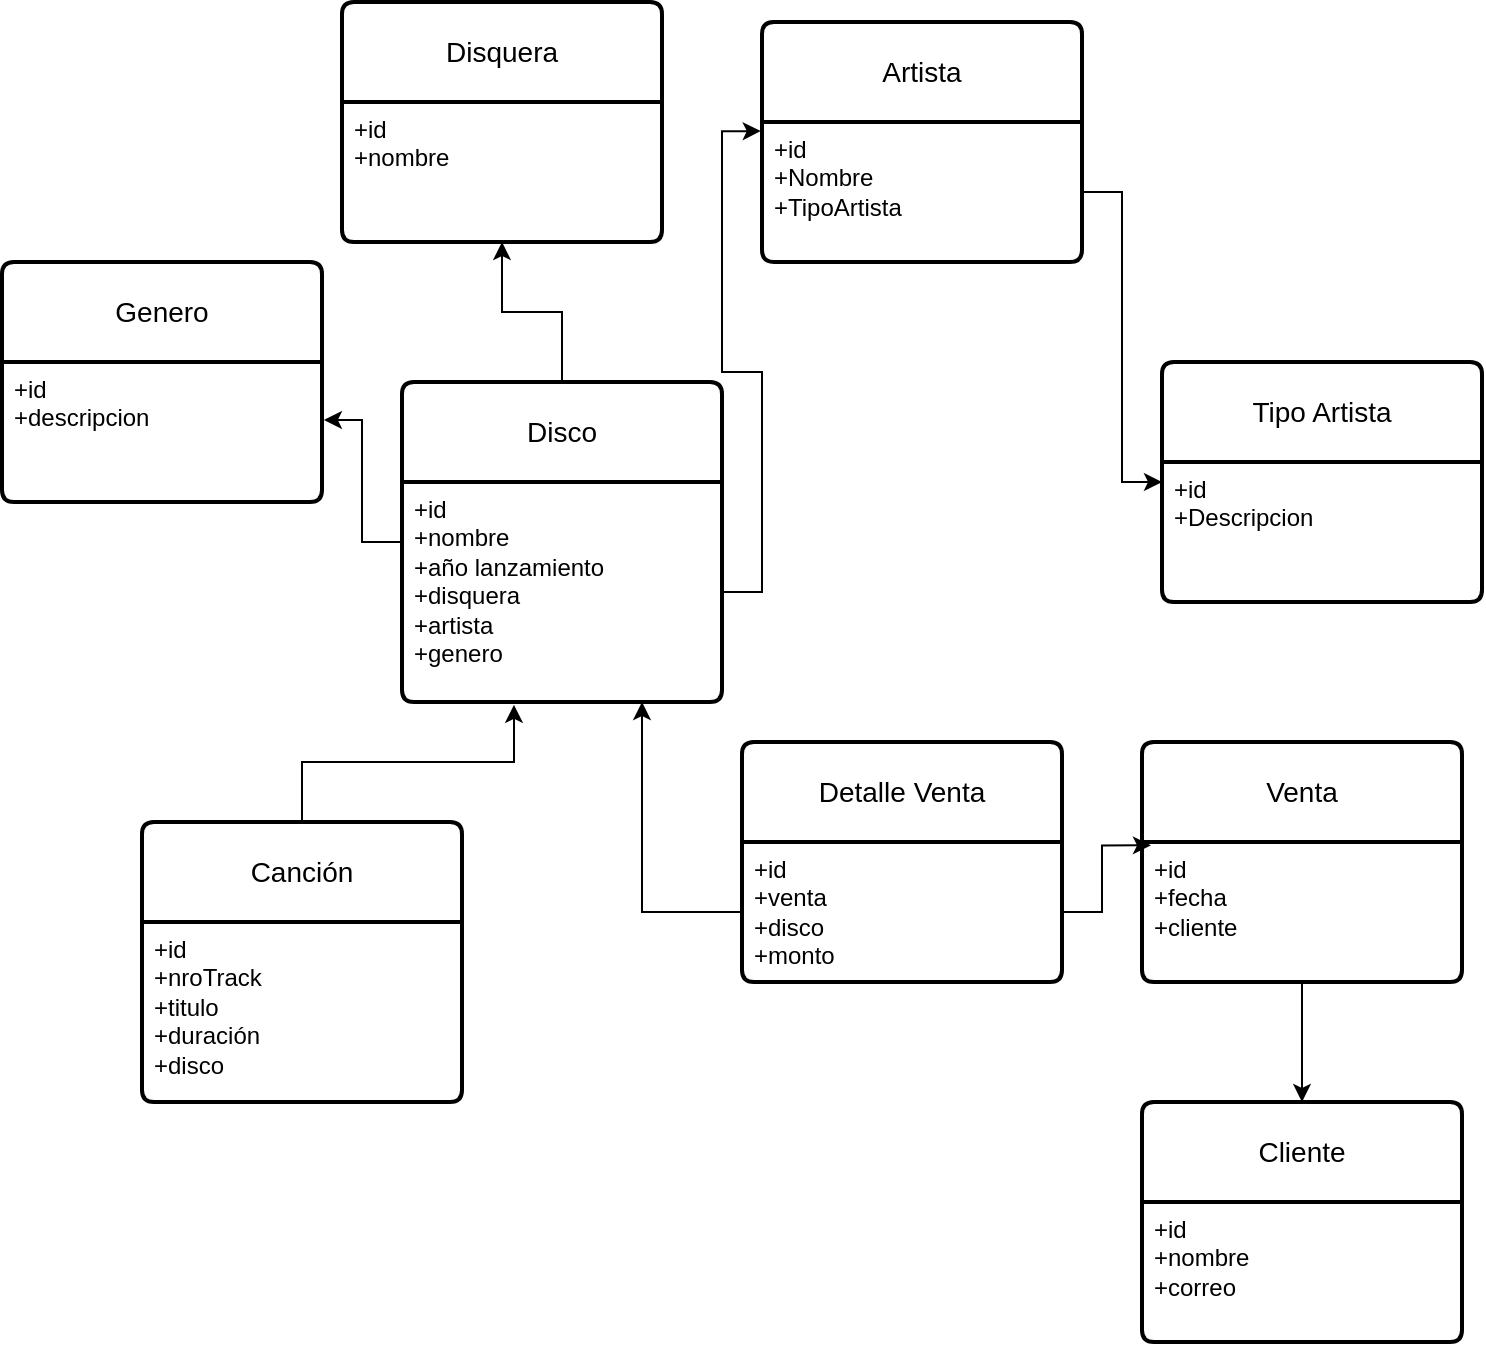 <mxfile version="24.0.4" type="device" pages="2">
  <diagram name="Modelo Entidad Relacion (Conceptual)" id="Qww_AzTfnoKiPnmBDjL7">
    <mxGraphModel dx="896" dy="567" grid="1" gridSize="10" guides="1" tooltips="1" connect="1" arrows="1" fold="1" page="1" pageScale="1" pageWidth="827" pageHeight="1169" math="0" shadow="0">
      <root>
        <mxCell id="0" />
        <mxCell id="1" parent="0" />
        <mxCell id="SkzXoo52vpEd0KotEvsD-2" value="Disquera" style="swimlane;childLayout=stackLayout;horizontal=1;startSize=50;horizontalStack=0;rounded=1;fontSize=14;fontStyle=0;strokeWidth=2;resizeParent=0;resizeLast=1;shadow=0;dashed=0;align=center;arcSize=4;whiteSpace=wrap;html=1;" parent="1" vertex="1">
          <mxGeometry x="180" y="70" width="160" height="120" as="geometry">
            <mxRectangle x="180" y="70" width="100" height="50" as="alternateBounds" />
          </mxGeometry>
        </mxCell>
        <mxCell id="SkzXoo52vpEd0KotEvsD-3" value="+id&lt;br&gt;+nombre&lt;div&gt;&lt;br/&gt;&lt;/div&gt;" style="align=left;strokeColor=none;fillColor=none;spacingLeft=4;fontSize=12;verticalAlign=top;resizable=0;rotatable=0;part=1;html=1;" parent="SkzXoo52vpEd0KotEvsD-2" vertex="1">
          <mxGeometry y="50" width="160" height="70" as="geometry" />
        </mxCell>
        <mxCell id="SkzXoo52vpEd0KotEvsD-4" value="Artista" style="swimlane;childLayout=stackLayout;horizontal=1;startSize=50;horizontalStack=0;rounded=1;fontSize=14;fontStyle=0;strokeWidth=2;resizeParent=0;resizeLast=1;shadow=0;dashed=0;align=center;arcSize=4;whiteSpace=wrap;html=1;" parent="1" vertex="1">
          <mxGeometry x="390" y="80" width="160" height="120" as="geometry">
            <mxRectangle x="390" y="80" width="80" height="50" as="alternateBounds" />
          </mxGeometry>
        </mxCell>
        <mxCell id="SkzXoo52vpEd0KotEvsD-5" value="+id&lt;br&gt;+Nombre&lt;br&gt;+TipoArtista" style="align=left;strokeColor=none;fillColor=none;spacingLeft=4;fontSize=12;verticalAlign=top;resizable=0;rotatable=0;part=1;html=1;" parent="SkzXoo52vpEd0KotEvsD-4" vertex="1">
          <mxGeometry y="50" width="160" height="70" as="geometry" />
        </mxCell>
        <mxCell id="SkzXoo52vpEd0KotEvsD-6" value="Tipo Artista" style="swimlane;childLayout=stackLayout;horizontal=1;startSize=50;horizontalStack=0;rounded=1;fontSize=14;fontStyle=0;strokeWidth=2;resizeParent=0;resizeLast=1;shadow=0;dashed=0;align=center;arcSize=4;whiteSpace=wrap;html=1;" parent="1" vertex="1">
          <mxGeometry x="590" y="250" width="160" height="120" as="geometry">
            <mxRectangle x="590" y="250" width="110" height="50" as="alternateBounds" />
          </mxGeometry>
        </mxCell>
        <mxCell id="SkzXoo52vpEd0KotEvsD-7" value="+id&lt;br&gt;+Descripcion" style="align=left;strokeColor=none;fillColor=none;spacingLeft=4;fontSize=12;verticalAlign=top;resizable=0;rotatable=0;part=1;html=1;" parent="SkzXoo52vpEd0KotEvsD-6" vertex="1">
          <mxGeometry y="50" width="160" height="70" as="geometry" />
        </mxCell>
        <mxCell id="SkzXoo52vpEd0KotEvsD-8" style="edgeStyle=orthogonalEdgeStyle;rounded=0;orthogonalLoop=1;jettySize=auto;html=1;entryX=0.5;entryY=1;entryDx=0;entryDy=0;" parent="1" source="SkzXoo52vpEd0KotEvsD-9" target="SkzXoo52vpEd0KotEvsD-3" edge="1">
          <mxGeometry relative="1" as="geometry" />
        </mxCell>
        <mxCell id="SkzXoo52vpEd0KotEvsD-9" value="Disco" style="swimlane;childLayout=stackLayout;horizontal=1;startSize=50;horizontalStack=0;rounded=1;fontSize=14;fontStyle=0;strokeWidth=2;resizeParent=0;resizeLast=1;shadow=0;dashed=0;align=center;arcSize=4;whiteSpace=wrap;html=1;" parent="1" vertex="1">
          <mxGeometry x="210" y="260" width="160" height="160" as="geometry">
            <mxRectangle x="210" y="260" width="80" height="50" as="alternateBounds" />
          </mxGeometry>
        </mxCell>
        <mxCell id="SkzXoo52vpEd0KotEvsD-10" value="+id&lt;br&gt;+nombre&lt;br&gt;+año lanzamiento&lt;div&gt;+disquera&lt;/div&gt;&lt;div&gt;+artista&lt;/div&gt;&lt;div&gt;+genero&lt;/div&gt;" style="align=left;strokeColor=none;fillColor=none;spacingLeft=4;fontSize=12;verticalAlign=top;resizable=0;rotatable=0;part=1;html=1;" parent="SkzXoo52vpEd0KotEvsD-9" vertex="1">
          <mxGeometry y="50" width="160" height="110" as="geometry" />
        </mxCell>
        <mxCell id="SkzXoo52vpEd0KotEvsD-11" style="edgeStyle=orthogonalEdgeStyle;rounded=0;orthogonalLoop=1;jettySize=auto;html=1;entryX=-0.004;entryY=0.065;entryDx=0;entryDy=0;entryPerimeter=0;" parent="1" source="SkzXoo52vpEd0KotEvsD-10" target="SkzXoo52vpEd0KotEvsD-5" edge="1">
          <mxGeometry relative="1" as="geometry" />
        </mxCell>
        <mxCell id="SkzXoo52vpEd0KotEvsD-13" value="Canción" style="swimlane;childLayout=stackLayout;horizontal=1;startSize=50;horizontalStack=0;rounded=1;fontSize=14;fontStyle=0;strokeWidth=2;resizeParent=0;resizeLast=1;shadow=0;dashed=0;align=center;arcSize=4;whiteSpace=wrap;html=1;" parent="1" vertex="1">
          <mxGeometry x="80" y="480" width="160" height="140" as="geometry">
            <mxRectangle x="120" y="570" width="90" height="50" as="alternateBounds" />
          </mxGeometry>
        </mxCell>
        <mxCell id="SkzXoo52vpEd0KotEvsD-14" value="+id&lt;br&gt;+nroTrack&lt;br&gt;+titulo&lt;div&gt;+duración&lt;/div&gt;&lt;div&gt;+disco&lt;/div&gt;" style="align=left;strokeColor=none;fillColor=none;spacingLeft=4;fontSize=12;verticalAlign=top;resizable=0;rotatable=0;part=1;html=1;" parent="SkzXoo52vpEd0KotEvsD-13" vertex="1">
          <mxGeometry y="50" width="160" height="90" as="geometry" />
        </mxCell>
        <mxCell id="SkzXoo52vpEd0KotEvsD-15" value="Cliente" style="swimlane;childLayout=stackLayout;horizontal=1;startSize=50;horizontalStack=0;rounded=1;fontSize=14;fontStyle=0;strokeWidth=2;resizeParent=0;resizeLast=1;shadow=0;dashed=0;align=center;arcSize=4;whiteSpace=wrap;html=1;" parent="1" vertex="1">
          <mxGeometry x="580" y="620" width="160" height="120" as="geometry">
            <mxRectangle x="580" y="620" width="80" height="50" as="alternateBounds" />
          </mxGeometry>
        </mxCell>
        <mxCell id="SkzXoo52vpEd0KotEvsD-16" value="+id&lt;br&gt;+nombre&lt;br&gt;+correo" style="align=left;strokeColor=none;fillColor=none;spacingLeft=4;fontSize=12;verticalAlign=top;resizable=0;rotatable=0;part=1;html=1;" parent="SkzXoo52vpEd0KotEvsD-15" vertex="1">
          <mxGeometry y="50" width="160" height="70" as="geometry" />
        </mxCell>
        <mxCell id="SkzXoo52vpEd0KotEvsD-17" value="Venta" style="swimlane;childLayout=stackLayout;horizontal=1;startSize=50;horizontalStack=0;rounded=1;fontSize=14;fontStyle=0;strokeWidth=2;resizeParent=0;resizeLast=1;shadow=0;dashed=0;align=center;arcSize=4;whiteSpace=wrap;html=1;" parent="1" vertex="1">
          <mxGeometry x="580" y="440" width="160" height="120" as="geometry">
            <mxRectangle x="580" y="440" width="80" height="50" as="alternateBounds" />
          </mxGeometry>
        </mxCell>
        <mxCell id="SkzXoo52vpEd0KotEvsD-18" value="+id&lt;br&gt;+fecha&lt;br&gt;+cliente" style="align=left;strokeColor=none;fillColor=none;spacingLeft=4;fontSize=12;verticalAlign=top;resizable=0;rotatable=0;part=1;html=1;" parent="SkzXoo52vpEd0KotEvsD-17" vertex="1">
          <mxGeometry y="50" width="160" height="70" as="geometry" />
        </mxCell>
        <mxCell id="SkzXoo52vpEd0KotEvsD-19" value="Detalle Venta" style="swimlane;childLayout=stackLayout;horizontal=1;startSize=50;horizontalStack=0;rounded=1;fontSize=14;fontStyle=0;strokeWidth=2;resizeParent=0;resizeLast=1;shadow=0;dashed=0;align=center;arcSize=4;whiteSpace=wrap;html=1;" parent="1" vertex="1">
          <mxGeometry x="380" y="440" width="160" height="120" as="geometry">
            <mxRectangle x="380" y="440" width="120" height="50" as="alternateBounds" />
          </mxGeometry>
        </mxCell>
        <mxCell id="SkzXoo52vpEd0KotEvsD-20" value="+id&lt;br&gt;+venta&lt;br&gt;+disco&lt;div&gt;+monto&lt;/div&gt;" style="align=left;strokeColor=none;fillColor=none;spacingLeft=4;fontSize=12;verticalAlign=top;resizable=0;rotatable=0;part=1;html=1;" parent="SkzXoo52vpEd0KotEvsD-19" vertex="1">
          <mxGeometry y="50" width="160" height="70" as="geometry" />
        </mxCell>
        <mxCell id="SkzXoo52vpEd0KotEvsD-21" style="edgeStyle=orthogonalEdgeStyle;rounded=0;orthogonalLoop=1;jettySize=auto;html=1;entryX=0.5;entryY=0;entryDx=0;entryDy=0;" parent="1" source="SkzXoo52vpEd0KotEvsD-18" target="SkzXoo52vpEd0KotEvsD-15" edge="1">
          <mxGeometry relative="1" as="geometry" />
        </mxCell>
        <mxCell id="SkzXoo52vpEd0KotEvsD-22" style="edgeStyle=orthogonalEdgeStyle;rounded=0;orthogonalLoop=1;jettySize=auto;html=1;entryX=0.028;entryY=0.024;entryDx=0;entryDy=0;entryPerimeter=0;" parent="1" source="SkzXoo52vpEd0KotEvsD-20" target="SkzXoo52vpEd0KotEvsD-18" edge="1">
          <mxGeometry relative="1" as="geometry" />
        </mxCell>
        <mxCell id="SkzXoo52vpEd0KotEvsD-23" style="edgeStyle=orthogonalEdgeStyle;rounded=0;orthogonalLoop=1;jettySize=auto;html=1;entryX=0.75;entryY=1;entryDx=0;entryDy=0;" parent="1" source="SkzXoo52vpEd0KotEvsD-20" target="SkzXoo52vpEd0KotEvsD-10" edge="1">
          <mxGeometry relative="1" as="geometry" />
        </mxCell>
        <mxCell id="SkzXoo52vpEd0KotEvsD-24" style="edgeStyle=orthogonalEdgeStyle;rounded=0;orthogonalLoop=1;jettySize=auto;html=1;entryX=0;entryY=0.5;entryDx=0;entryDy=0;" parent="1" source="SkzXoo52vpEd0KotEvsD-5" target="SkzXoo52vpEd0KotEvsD-6" edge="1">
          <mxGeometry relative="1" as="geometry" />
        </mxCell>
        <mxCell id="U6FtMFaibuxhio_HUQHy-1" value="Genero" style="swimlane;childLayout=stackLayout;horizontal=1;startSize=50;horizontalStack=0;rounded=1;fontSize=14;fontStyle=0;strokeWidth=2;resizeParent=0;resizeLast=1;shadow=0;dashed=0;align=center;arcSize=4;whiteSpace=wrap;html=1;" vertex="1" parent="1">
          <mxGeometry x="10" y="200" width="160" height="120" as="geometry">
            <mxRectangle x="10" y="200" width="90" height="50" as="alternateBounds" />
          </mxGeometry>
        </mxCell>
        <mxCell id="U6FtMFaibuxhio_HUQHy-2" value="+id&lt;br&gt;+descripcion" style="align=left;strokeColor=none;fillColor=none;spacingLeft=4;fontSize=12;verticalAlign=top;resizable=0;rotatable=0;part=1;html=1;" vertex="1" parent="U6FtMFaibuxhio_HUQHy-1">
          <mxGeometry y="50" width="160" height="70" as="geometry" />
        </mxCell>
        <mxCell id="U6FtMFaibuxhio_HUQHy-3" style="edgeStyle=orthogonalEdgeStyle;rounded=0;orthogonalLoop=1;jettySize=auto;html=1;entryX=1.006;entryY=0.414;entryDx=0;entryDy=0;entryPerimeter=0;" edge="1" parent="1" source="SkzXoo52vpEd0KotEvsD-9" target="U6FtMFaibuxhio_HUQHy-2">
          <mxGeometry relative="1" as="geometry" />
        </mxCell>
        <mxCell id="U6FtMFaibuxhio_HUQHy-8" style="edgeStyle=orthogonalEdgeStyle;rounded=0;orthogonalLoop=1;jettySize=auto;html=1;entryX=0.35;entryY=1.013;entryDx=0;entryDy=0;entryPerimeter=0;" edge="1" parent="1" source="SkzXoo52vpEd0KotEvsD-13" target="SkzXoo52vpEd0KotEvsD-10">
          <mxGeometry relative="1" as="geometry" />
        </mxCell>
      </root>
    </mxGraphModel>
  </diagram>
  <diagram id="mkd09ltepRjR53nTeS4l" name="Model Relacional">
    <mxGraphModel dx="3033" dy="1395" grid="1" gridSize="10" guides="1" tooltips="1" connect="1" arrows="1" fold="1" page="1" pageScale="1" pageWidth="827" pageHeight="1169" math="0" shadow="0">
      <root>
        <mxCell id="0" />
        <mxCell id="1" parent="0" />
        <mxCell id="49LDHT0ZSpw-r79RjFwa-1" value="Disqueras" style="shape=table;startSize=30;container=1;collapsible=1;childLayout=tableLayout;fixedRows=1;rowLines=0;fontStyle=1;align=center;resizeLast=1;html=1;" vertex="1" parent="1">
          <mxGeometry x="20" y="550" width="180" height="90" as="geometry" />
        </mxCell>
        <mxCell id="49LDHT0ZSpw-r79RjFwa-2" value="" style="shape=tableRow;horizontal=0;startSize=0;swimlaneHead=0;swimlaneBody=0;fillColor=none;collapsible=0;dropTarget=0;points=[[0,0.5],[1,0.5]];portConstraint=eastwest;top=0;left=0;right=0;bottom=1;" vertex="1" parent="49LDHT0ZSpw-r79RjFwa-1">
          <mxGeometry y="30" width="180" height="30" as="geometry" />
        </mxCell>
        <mxCell id="49LDHT0ZSpw-r79RjFwa-3" value="PK" style="shape=partialRectangle;connectable=0;fillColor=none;top=0;left=0;bottom=0;right=0;fontStyle=1;overflow=hidden;whiteSpace=wrap;html=1;" vertex="1" parent="49LDHT0ZSpw-r79RjFwa-2">
          <mxGeometry width="30" height="30" as="geometry">
            <mxRectangle width="30" height="30" as="alternateBounds" />
          </mxGeometry>
        </mxCell>
        <mxCell id="49LDHT0ZSpw-r79RjFwa-4" value="DisqueraID" style="shape=partialRectangle;connectable=0;fillColor=none;top=0;left=0;bottom=0;right=0;align=left;spacingLeft=6;fontStyle=5;overflow=hidden;whiteSpace=wrap;html=1;" vertex="1" parent="49LDHT0ZSpw-r79RjFwa-2">
          <mxGeometry x="30" width="150" height="30" as="geometry">
            <mxRectangle width="150" height="30" as="alternateBounds" />
          </mxGeometry>
        </mxCell>
        <mxCell id="49LDHT0ZSpw-r79RjFwa-5" value="" style="shape=tableRow;horizontal=0;startSize=0;swimlaneHead=0;swimlaneBody=0;fillColor=none;collapsible=0;dropTarget=0;points=[[0,0.5],[1,0.5]];portConstraint=eastwest;top=0;left=0;right=0;bottom=0;" vertex="1" parent="49LDHT0ZSpw-r79RjFwa-1">
          <mxGeometry y="60" width="180" height="30" as="geometry" />
        </mxCell>
        <mxCell id="49LDHT0ZSpw-r79RjFwa-6" value="" style="shape=partialRectangle;connectable=0;fillColor=none;top=0;left=0;bottom=0;right=0;editable=1;overflow=hidden;whiteSpace=wrap;html=1;" vertex="1" parent="49LDHT0ZSpw-r79RjFwa-5">
          <mxGeometry width="30" height="30" as="geometry">
            <mxRectangle width="30" height="30" as="alternateBounds" />
          </mxGeometry>
        </mxCell>
        <mxCell id="49LDHT0ZSpw-r79RjFwa-7" value="nombre" style="shape=partialRectangle;connectable=0;fillColor=none;top=0;left=0;bottom=0;right=0;align=left;spacingLeft=6;overflow=hidden;whiteSpace=wrap;html=1;" vertex="1" parent="49LDHT0ZSpw-r79RjFwa-5">
          <mxGeometry x="30" width="150" height="30" as="geometry">
            <mxRectangle width="150" height="30" as="alternateBounds" />
          </mxGeometry>
        </mxCell>
        <mxCell id="g7CQjsfNstUzlWe92qhz-1" value="Discos" style="shape=table;startSize=30;container=1;collapsible=1;childLayout=tableLayout;fixedRows=1;rowLines=0;fontStyle=1;align=center;resizeLast=1;html=1;" vertex="1" parent="1">
          <mxGeometry x="400" y="330" width="180" height="240" as="geometry" />
        </mxCell>
        <mxCell id="g7CQjsfNstUzlWe92qhz-2" value="" style="shape=tableRow;horizontal=0;startSize=0;swimlaneHead=0;swimlaneBody=0;fillColor=none;collapsible=0;dropTarget=0;points=[[0,0.5],[1,0.5]];portConstraint=eastwest;top=0;left=0;right=0;bottom=1;" vertex="1" parent="g7CQjsfNstUzlWe92qhz-1">
          <mxGeometry y="30" width="180" height="30" as="geometry" />
        </mxCell>
        <mxCell id="g7CQjsfNstUzlWe92qhz-3" value="PK" style="shape=partialRectangle;connectable=0;fillColor=none;top=0;left=0;bottom=0;right=0;fontStyle=1;overflow=hidden;whiteSpace=wrap;html=1;" vertex="1" parent="g7CQjsfNstUzlWe92qhz-2">
          <mxGeometry width="30" height="30" as="geometry">
            <mxRectangle width="30" height="30" as="alternateBounds" />
          </mxGeometry>
        </mxCell>
        <mxCell id="g7CQjsfNstUzlWe92qhz-4" value="DiscoID" style="shape=partialRectangle;connectable=0;fillColor=none;top=0;left=0;bottom=0;right=0;align=left;spacingLeft=6;fontStyle=5;overflow=hidden;whiteSpace=wrap;html=1;" vertex="1" parent="g7CQjsfNstUzlWe92qhz-2">
          <mxGeometry x="30" width="150" height="30" as="geometry">
            <mxRectangle width="150" height="30" as="alternateBounds" />
          </mxGeometry>
        </mxCell>
        <mxCell id="g7CQjsfNstUzlWe92qhz-5" value="" style="shape=tableRow;horizontal=0;startSize=0;swimlaneHead=0;swimlaneBody=0;fillColor=none;collapsible=0;dropTarget=0;points=[[0,0.5],[1,0.5]];portConstraint=eastwest;top=0;left=0;right=0;bottom=0;" vertex="1" parent="g7CQjsfNstUzlWe92qhz-1">
          <mxGeometry y="60" width="180" height="30" as="geometry" />
        </mxCell>
        <mxCell id="g7CQjsfNstUzlWe92qhz-6" value="" style="shape=partialRectangle;connectable=0;fillColor=none;top=0;left=0;bottom=0;right=0;editable=1;overflow=hidden;whiteSpace=wrap;html=1;" vertex="1" parent="g7CQjsfNstUzlWe92qhz-5">
          <mxGeometry width="30" height="30" as="geometry">
            <mxRectangle width="30" height="30" as="alternateBounds" />
          </mxGeometry>
        </mxCell>
        <mxCell id="g7CQjsfNstUzlWe92qhz-7" value="Nombre" style="shape=partialRectangle;connectable=0;fillColor=none;top=0;left=0;bottom=0;right=0;align=left;spacingLeft=6;overflow=hidden;whiteSpace=wrap;html=1;" vertex="1" parent="g7CQjsfNstUzlWe92qhz-5">
          <mxGeometry x="30" width="150" height="30" as="geometry">
            <mxRectangle width="150" height="30" as="alternateBounds" />
          </mxGeometry>
        </mxCell>
        <mxCell id="g7CQjsfNstUzlWe92qhz-8" value="" style="shape=tableRow;horizontal=0;startSize=0;swimlaneHead=0;swimlaneBody=0;fillColor=none;collapsible=0;dropTarget=0;points=[[0,0.5],[1,0.5]];portConstraint=eastwest;top=0;left=0;right=0;bottom=0;" vertex="1" parent="g7CQjsfNstUzlWe92qhz-1">
          <mxGeometry y="90" width="180" height="30" as="geometry" />
        </mxCell>
        <mxCell id="g7CQjsfNstUzlWe92qhz-9" value="" style="shape=partialRectangle;connectable=0;fillColor=none;top=0;left=0;bottom=0;right=0;editable=1;overflow=hidden;whiteSpace=wrap;html=1;" vertex="1" parent="g7CQjsfNstUzlWe92qhz-8">
          <mxGeometry width="30" height="30" as="geometry">
            <mxRectangle width="30" height="30" as="alternateBounds" />
          </mxGeometry>
        </mxCell>
        <mxCell id="g7CQjsfNstUzlWe92qhz-10" value="anio_lanzamiento" style="shape=partialRectangle;connectable=0;fillColor=none;top=0;left=0;bottom=0;right=0;align=left;spacingLeft=6;overflow=hidden;whiteSpace=wrap;html=1;" vertex="1" parent="g7CQjsfNstUzlWe92qhz-8">
          <mxGeometry x="30" width="150" height="30" as="geometry">
            <mxRectangle width="150" height="30" as="alternateBounds" />
          </mxGeometry>
        </mxCell>
        <mxCell id="g7CQjsfNstUzlWe92qhz-11" value="" style="shape=tableRow;horizontal=0;startSize=0;swimlaneHead=0;swimlaneBody=0;fillColor=none;collapsible=0;dropTarget=0;points=[[0,0.5],[1,0.5]];portConstraint=eastwest;top=0;left=0;right=0;bottom=0;" vertex="1" parent="g7CQjsfNstUzlWe92qhz-1">
          <mxGeometry y="120" width="180" height="30" as="geometry" />
        </mxCell>
        <mxCell id="g7CQjsfNstUzlWe92qhz-12" value="" style="shape=partialRectangle;connectable=0;fillColor=none;top=0;left=0;bottom=0;right=0;editable=1;overflow=hidden;whiteSpace=wrap;html=1;" vertex="1" parent="g7CQjsfNstUzlWe92qhz-11">
          <mxGeometry width="30" height="30" as="geometry">
            <mxRectangle width="30" height="30" as="alternateBounds" />
          </mxGeometry>
        </mxCell>
        <mxCell id="g7CQjsfNstUzlWe92qhz-13" value="Row 3" style="shape=partialRectangle;connectable=0;fillColor=none;top=0;left=0;bottom=0;right=0;align=left;spacingLeft=6;overflow=hidden;whiteSpace=wrap;html=1;" vertex="1" parent="g7CQjsfNstUzlWe92qhz-11">
          <mxGeometry x="30" width="150" height="30" as="geometry">
            <mxRectangle width="150" height="30" as="alternateBounds" />
          </mxGeometry>
        </mxCell>
        <mxCell id="DEho-l0lX1xBIF3MxpoW-1" value="" style="shape=tableRow;horizontal=0;startSize=0;swimlaneHead=0;swimlaneBody=0;fillColor=none;collapsible=0;dropTarget=0;points=[[0,0.5],[1,0.5]];portConstraint=eastwest;top=0;left=0;right=0;bottom=0;" vertex="1" parent="g7CQjsfNstUzlWe92qhz-1">
          <mxGeometry y="150" width="180" height="30" as="geometry" />
        </mxCell>
        <mxCell id="DEho-l0lX1xBIF3MxpoW-2" value="FK" style="shape=partialRectangle;connectable=0;fillColor=none;top=0;left=0;bottom=0;right=0;fontStyle=0;overflow=hidden;whiteSpace=wrap;html=1;" vertex="1" parent="DEho-l0lX1xBIF3MxpoW-1">
          <mxGeometry width="30" height="30" as="geometry">
            <mxRectangle width="30" height="30" as="alternateBounds" />
          </mxGeometry>
        </mxCell>
        <mxCell id="DEho-l0lX1xBIF3MxpoW-3" value="&lt;span style=&quot;font-weight: 700; text-decoration-line: underline;&quot;&gt;ArtistaID&lt;/span&gt;" style="shape=partialRectangle;connectable=0;fillColor=none;top=0;left=0;bottom=0;right=0;align=left;spacingLeft=6;fontStyle=0;overflow=hidden;whiteSpace=wrap;html=1;" vertex="1" parent="DEho-l0lX1xBIF3MxpoW-1">
          <mxGeometry x="30" width="150" height="30" as="geometry">
            <mxRectangle width="150" height="30" as="alternateBounds" />
          </mxGeometry>
        </mxCell>
        <mxCell id="DEho-l0lX1xBIF3MxpoW-4" value="" style="shape=tableRow;horizontal=0;startSize=0;swimlaneHead=0;swimlaneBody=0;fillColor=none;collapsible=0;dropTarget=0;points=[[0,0.5],[1,0.5]];portConstraint=eastwest;top=0;left=0;right=0;bottom=0;" vertex="1" parent="g7CQjsfNstUzlWe92qhz-1">
          <mxGeometry y="180" width="180" height="30" as="geometry" />
        </mxCell>
        <mxCell id="DEho-l0lX1xBIF3MxpoW-5" value="FK" style="shape=partialRectangle;connectable=0;fillColor=none;top=0;left=0;bottom=0;right=0;fontStyle=0;overflow=hidden;whiteSpace=wrap;html=1;" vertex="1" parent="DEho-l0lX1xBIF3MxpoW-4">
          <mxGeometry width="30" height="30" as="geometry">
            <mxRectangle width="30" height="30" as="alternateBounds" />
          </mxGeometry>
        </mxCell>
        <mxCell id="DEho-l0lX1xBIF3MxpoW-6" value="&lt;span style=&quot;font-weight: 700; text-decoration-line: underline;&quot;&gt;DisqueraID&lt;/span&gt;" style="shape=partialRectangle;connectable=0;fillColor=none;top=0;left=0;bottom=0;right=0;align=left;spacingLeft=6;fontStyle=0;overflow=hidden;whiteSpace=wrap;html=1;" vertex="1" parent="DEho-l0lX1xBIF3MxpoW-4">
          <mxGeometry x="30" width="150" height="30" as="geometry">
            <mxRectangle width="150" height="30" as="alternateBounds" />
          </mxGeometry>
        </mxCell>
        <mxCell id="DEho-l0lX1xBIF3MxpoW-11" value="" style="shape=tableRow;horizontal=0;startSize=0;swimlaneHead=0;swimlaneBody=0;fillColor=none;collapsible=0;dropTarget=0;points=[[0,0.5],[1,0.5]];portConstraint=eastwest;top=0;left=0;right=0;bottom=0;" vertex="1" parent="g7CQjsfNstUzlWe92qhz-1">
          <mxGeometry y="210" width="180" height="30" as="geometry" />
        </mxCell>
        <mxCell id="DEho-l0lX1xBIF3MxpoW-12" value="FK" style="shape=partialRectangle;connectable=0;fillColor=none;top=0;left=0;bottom=0;right=0;fontStyle=0;overflow=hidden;whiteSpace=wrap;html=1;" vertex="1" parent="DEho-l0lX1xBIF3MxpoW-11">
          <mxGeometry width="30" height="30" as="geometry">
            <mxRectangle width="30" height="30" as="alternateBounds" />
          </mxGeometry>
        </mxCell>
        <mxCell id="DEho-l0lX1xBIF3MxpoW-13" value="&lt;span style=&quot;font-weight: 700; text-decoration-line: underline;&quot;&gt;GeneroID&lt;/span&gt;" style="shape=partialRectangle;connectable=0;fillColor=none;top=0;left=0;bottom=0;right=0;align=left;spacingLeft=6;fontStyle=0;overflow=hidden;whiteSpace=wrap;html=1;" vertex="1" parent="DEho-l0lX1xBIF3MxpoW-11">
          <mxGeometry x="30" width="150" height="30" as="geometry">
            <mxRectangle width="150" height="30" as="alternateBounds" />
          </mxGeometry>
        </mxCell>
        <mxCell id="KBRa9SMoP3fxNcQAI5QT-1" value="Generos" style="shape=table;startSize=30;container=1;collapsible=1;childLayout=tableLayout;fixedRows=1;rowLines=0;fontStyle=1;align=center;resizeLast=1;html=1;" vertex="1" parent="1">
          <mxGeometry x="30" y="690" width="180" height="90" as="geometry" />
        </mxCell>
        <mxCell id="KBRa9SMoP3fxNcQAI5QT-2" value="" style="shape=tableRow;horizontal=0;startSize=0;swimlaneHead=0;swimlaneBody=0;fillColor=none;collapsible=0;dropTarget=0;points=[[0,0.5],[1,0.5]];portConstraint=eastwest;top=0;left=0;right=0;bottom=1;" vertex="1" parent="KBRa9SMoP3fxNcQAI5QT-1">
          <mxGeometry y="30" width="180" height="30" as="geometry" />
        </mxCell>
        <mxCell id="KBRa9SMoP3fxNcQAI5QT-3" value="PK" style="shape=partialRectangle;connectable=0;fillColor=none;top=0;left=0;bottom=0;right=0;fontStyle=1;overflow=hidden;whiteSpace=wrap;html=1;" vertex="1" parent="KBRa9SMoP3fxNcQAI5QT-2">
          <mxGeometry width="30" height="30" as="geometry">
            <mxRectangle width="30" height="30" as="alternateBounds" />
          </mxGeometry>
        </mxCell>
        <mxCell id="KBRa9SMoP3fxNcQAI5QT-4" value="GeneroID" style="shape=partialRectangle;connectable=0;fillColor=none;top=0;left=0;bottom=0;right=0;align=left;spacingLeft=6;fontStyle=5;overflow=hidden;whiteSpace=wrap;html=1;" vertex="1" parent="KBRa9SMoP3fxNcQAI5QT-2">
          <mxGeometry x="30" width="150" height="30" as="geometry">
            <mxRectangle width="150" height="30" as="alternateBounds" />
          </mxGeometry>
        </mxCell>
        <mxCell id="KBRa9SMoP3fxNcQAI5QT-5" value="" style="shape=tableRow;horizontal=0;startSize=0;swimlaneHead=0;swimlaneBody=0;fillColor=none;collapsible=0;dropTarget=0;points=[[0,0.5],[1,0.5]];portConstraint=eastwest;top=0;left=0;right=0;bottom=0;" vertex="1" parent="KBRa9SMoP3fxNcQAI5QT-1">
          <mxGeometry y="60" width="180" height="30" as="geometry" />
        </mxCell>
        <mxCell id="KBRa9SMoP3fxNcQAI5QT-6" value="" style="shape=partialRectangle;connectable=0;fillColor=none;top=0;left=0;bottom=0;right=0;editable=1;overflow=hidden;whiteSpace=wrap;html=1;" vertex="1" parent="KBRa9SMoP3fxNcQAI5QT-5">
          <mxGeometry width="30" height="30" as="geometry">
            <mxRectangle width="30" height="30" as="alternateBounds" />
          </mxGeometry>
        </mxCell>
        <mxCell id="KBRa9SMoP3fxNcQAI5QT-7" value="nombre" style="shape=partialRectangle;connectable=0;fillColor=none;top=0;left=0;bottom=0;right=0;align=left;spacingLeft=6;overflow=hidden;whiteSpace=wrap;html=1;" vertex="1" parent="KBRa9SMoP3fxNcQAI5QT-5">
          <mxGeometry x="30" width="150" height="30" as="geometry">
            <mxRectangle width="150" height="30" as="alternateBounds" />
          </mxGeometry>
        </mxCell>
        <mxCell id="KBRa9SMoP3fxNcQAI5QT-8" value="Tipos Artista" style="shape=table;startSize=30;container=1;collapsible=1;childLayout=tableLayout;fixedRows=1;rowLines=0;fontStyle=1;align=center;resizeLast=1;html=1;" vertex="1" parent="1">
          <mxGeometry x="-250" y="260" width="180" height="90" as="geometry" />
        </mxCell>
        <mxCell id="KBRa9SMoP3fxNcQAI5QT-9" value="" style="shape=tableRow;horizontal=0;startSize=0;swimlaneHead=0;swimlaneBody=0;fillColor=none;collapsible=0;dropTarget=0;points=[[0,0.5],[1,0.5]];portConstraint=eastwest;top=0;left=0;right=0;bottom=1;" vertex="1" parent="KBRa9SMoP3fxNcQAI5QT-8">
          <mxGeometry y="30" width="180" height="30" as="geometry" />
        </mxCell>
        <mxCell id="KBRa9SMoP3fxNcQAI5QT-10" value="PK" style="shape=partialRectangle;connectable=0;fillColor=none;top=0;left=0;bottom=0;right=0;fontStyle=1;overflow=hidden;whiteSpace=wrap;html=1;" vertex="1" parent="KBRa9SMoP3fxNcQAI5QT-9">
          <mxGeometry width="30" height="30" as="geometry">
            <mxRectangle width="30" height="30" as="alternateBounds" />
          </mxGeometry>
        </mxCell>
        <mxCell id="KBRa9SMoP3fxNcQAI5QT-11" value="TipoArtistaID" style="shape=partialRectangle;connectable=0;fillColor=none;top=0;left=0;bottom=0;right=0;align=left;spacingLeft=6;fontStyle=5;overflow=hidden;whiteSpace=wrap;html=1;" vertex="1" parent="KBRa9SMoP3fxNcQAI5QT-9">
          <mxGeometry x="30" width="150" height="30" as="geometry">
            <mxRectangle width="150" height="30" as="alternateBounds" />
          </mxGeometry>
        </mxCell>
        <mxCell id="KBRa9SMoP3fxNcQAI5QT-12" value="" style="shape=tableRow;horizontal=0;startSize=0;swimlaneHead=0;swimlaneBody=0;fillColor=none;collapsible=0;dropTarget=0;points=[[0,0.5],[1,0.5]];portConstraint=eastwest;top=0;left=0;right=0;bottom=0;" vertex="1" parent="KBRa9SMoP3fxNcQAI5QT-8">
          <mxGeometry y="60" width="180" height="30" as="geometry" />
        </mxCell>
        <mxCell id="KBRa9SMoP3fxNcQAI5QT-13" value="" style="shape=partialRectangle;connectable=0;fillColor=none;top=0;left=0;bottom=0;right=0;editable=1;overflow=hidden;whiteSpace=wrap;html=1;" vertex="1" parent="KBRa9SMoP3fxNcQAI5QT-12">
          <mxGeometry width="30" height="30" as="geometry">
            <mxRectangle width="30" height="30" as="alternateBounds" />
          </mxGeometry>
        </mxCell>
        <mxCell id="KBRa9SMoP3fxNcQAI5QT-14" value="nombre" style="shape=partialRectangle;connectable=0;fillColor=none;top=0;left=0;bottom=0;right=0;align=left;spacingLeft=6;overflow=hidden;whiteSpace=wrap;html=1;" vertex="1" parent="KBRa9SMoP3fxNcQAI5QT-12">
          <mxGeometry x="30" width="150" height="30" as="geometry">
            <mxRectangle width="150" height="30" as="alternateBounds" />
          </mxGeometry>
        </mxCell>
        <mxCell id="MA99JVHkYUfd0-i2tEuz-1" value="Artistas" style="shape=table;startSize=30;container=1;collapsible=1;childLayout=tableLayout;fixedRows=1;rowLines=0;fontStyle=1;align=center;resizeLast=1;html=1;" vertex="1" parent="1">
          <mxGeometry x="20" y="380" width="180" height="120" as="geometry" />
        </mxCell>
        <mxCell id="MA99JVHkYUfd0-i2tEuz-2" value="" style="shape=tableRow;horizontal=0;startSize=0;swimlaneHead=0;swimlaneBody=0;fillColor=none;collapsible=0;dropTarget=0;points=[[0,0.5],[1,0.5]];portConstraint=eastwest;top=0;left=0;right=0;bottom=1;" vertex="1" parent="MA99JVHkYUfd0-i2tEuz-1">
          <mxGeometry y="30" width="180" height="30" as="geometry" />
        </mxCell>
        <mxCell id="MA99JVHkYUfd0-i2tEuz-3" value="PK" style="shape=partialRectangle;connectable=0;fillColor=none;top=0;left=0;bottom=0;right=0;fontStyle=1;overflow=hidden;whiteSpace=wrap;html=1;" vertex="1" parent="MA99JVHkYUfd0-i2tEuz-2">
          <mxGeometry width="30" height="30" as="geometry">
            <mxRectangle width="30" height="30" as="alternateBounds" />
          </mxGeometry>
        </mxCell>
        <mxCell id="MA99JVHkYUfd0-i2tEuz-4" value="ArtistaID" style="shape=partialRectangle;connectable=0;fillColor=none;top=0;left=0;bottom=0;right=0;align=left;spacingLeft=6;fontStyle=5;overflow=hidden;whiteSpace=wrap;html=1;" vertex="1" parent="MA99JVHkYUfd0-i2tEuz-2">
          <mxGeometry x="30" width="150" height="30" as="geometry">
            <mxRectangle width="150" height="30" as="alternateBounds" />
          </mxGeometry>
        </mxCell>
        <mxCell id="MA99JVHkYUfd0-i2tEuz-5" value="" style="shape=tableRow;horizontal=0;startSize=0;swimlaneHead=0;swimlaneBody=0;fillColor=none;collapsible=0;dropTarget=0;points=[[0,0.5],[1,0.5]];portConstraint=eastwest;top=0;left=0;right=0;bottom=0;" vertex="1" parent="MA99JVHkYUfd0-i2tEuz-1">
          <mxGeometry y="60" width="180" height="30" as="geometry" />
        </mxCell>
        <mxCell id="MA99JVHkYUfd0-i2tEuz-6" value="" style="shape=partialRectangle;connectable=0;fillColor=none;top=0;left=0;bottom=0;right=0;editable=1;overflow=hidden;whiteSpace=wrap;html=1;" vertex="1" parent="MA99JVHkYUfd0-i2tEuz-5">
          <mxGeometry width="30" height="30" as="geometry">
            <mxRectangle width="30" height="30" as="alternateBounds" />
          </mxGeometry>
        </mxCell>
        <mxCell id="MA99JVHkYUfd0-i2tEuz-7" value="Nombre" style="shape=partialRectangle;connectable=0;fillColor=none;top=0;left=0;bottom=0;right=0;align=left;spacingLeft=6;overflow=hidden;whiteSpace=wrap;html=1;" vertex="1" parent="MA99JVHkYUfd0-i2tEuz-5">
          <mxGeometry x="30" width="150" height="30" as="geometry">
            <mxRectangle width="150" height="30" as="alternateBounds" />
          </mxGeometry>
        </mxCell>
        <mxCell id="RBFX_fsn10HWmVgf5gih-1" value="" style="shape=tableRow;horizontal=0;startSize=0;swimlaneHead=0;swimlaneBody=0;fillColor=none;collapsible=0;dropTarget=0;points=[[0,0.5],[1,0.5]];portConstraint=eastwest;top=0;left=0;right=0;bottom=0;" vertex="1" parent="MA99JVHkYUfd0-i2tEuz-1">
          <mxGeometry y="90" width="180" height="30" as="geometry" />
        </mxCell>
        <mxCell id="RBFX_fsn10HWmVgf5gih-2" value="FK" style="shape=partialRectangle;connectable=0;fillColor=none;top=0;left=0;bottom=0;right=0;fontStyle=0;overflow=hidden;whiteSpace=wrap;html=1;" vertex="1" parent="RBFX_fsn10HWmVgf5gih-1">
          <mxGeometry width="30" height="30" as="geometry">
            <mxRectangle width="30" height="30" as="alternateBounds" />
          </mxGeometry>
        </mxCell>
        <mxCell id="RBFX_fsn10HWmVgf5gih-3" value="&lt;span style=&quot;font-weight: 700; text-decoration-line: underline;&quot;&gt;TipoArtistaID&lt;/span&gt;" style="shape=partialRectangle;connectable=0;fillColor=none;top=0;left=0;bottom=0;right=0;align=left;spacingLeft=6;fontStyle=0;overflow=hidden;whiteSpace=wrap;html=1;" vertex="1" parent="RBFX_fsn10HWmVgf5gih-1">
          <mxGeometry x="30" width="150" height="30" as="geometry">
            <mxRectangle width="150" height="30" as="alternateBounds" />
          </mxGeometry>
        </mxCell>
        <mxCell id="RBFX_fsn10HWmVgf5gih-4" value="" style="edgeStyle=entityRelationEdgeStyle;fontSize=12;html=1;endArrow=ERoneToMany;rounded=0;exitX=0;exitY=0.5;exitDx=0;exitDy=0;entryX=1;entryY=0.5;entryDx=0;entryDy=0;" edge="1" parent="1" source="RBFX_fsn10HWmVgf5gih-1" target="KBRa9SMoP3fxNcQAI5QT-9">
          <mxGeometry width="100" height="100" relative="1" as="geometry">
            <mxPoint x="710" y="310" as="sourcePoint" />
            <mxPoint x="810" y="210" as="targetPoint" />
            <Array as="points">
              <mxPoint x="730" y="200" />
            </Array>
          </mxGeometry>
        </mxCell>
        <mxCell id="DEho-l0lX1xBIF3MxpoW-14" value="" style="edgeStyle=entityRelationEdgeStyle;fontSize=12;html=1;endArrow=ERoneToMany;rounded=0;entryX=0;entryY=0.5;entryDx=0;entryDy=0;exitX=1;exitY=0.5;exitDx=0;exitDy=0;" edge="1" parent="1" source="MA99JVHkYUfd0-i2tEuz-2" target="DEho-l0lX1xBIF3MxpoW-1">
          <mxGeometry width="100" height="100" relative="1" as="geometry">
            <mxPoint x="290" y="580" as="sourcePoint" />
            <mxPoint x="390" y="480" as="targetPoint" />
          </mxGeometry>
        </mxCell>
        <mxCell id="DEho-l0lX1xBIF3MxpoW-15" value="" style="edgeStyle=entityRelationEdgeStyle;fontSize=12;html=1;endArrow=ERoneToMany;rounded=0;entryX=0;entryY=0.5;entryDx=0;entryDy=0;exitX=1;exitY=0.5;exitDx=0;exitDy=0;" edge="1" parent="1" source="49LDHT0ZSpw-r79RjFwa-2" target="DEho-l0lX1xBIF3MxpoW-4">
          <mxGeometry width="100" height="100" relative="1" as="geometry">
            <mxPoint x="290" y="620" as="sourcePoint" />
            <mxPoint x="390" y="520" as="targetPoint" />
          </mxGeometry>
        </mxCell>
        <mxCell id="DEho-l0lX1xBIF3MxpoW-17" value="" style="edgeStyle=entityRelationEdgeStyle;fontSize=12;html=1;endArrow=ERoneToMany;rounded=0;exitX=1;exitY=0.5;exitDx=0;exitDy=0;entryX=0;entryY=0.5;entryDx=0;entryDy=0;" edge="1" parent="1" source="KBRa9SMoP3fxNcQAI5QT-2" target="DEho-l0lX1xBIF3MxpoW-11">
          <mxGeometry width="100" height="100" relative="1" as="geometry">
            <mxPoint x="310" y="640" as="sourcePoint" />
            <mxPoint x="410" y="530" as="targetPoint" />
          </mxGeometry>
        </mxCell>
        <mxCell id="hzlYITBilsKqCOg-Ijuo-1" value="Canciones" style="shape=table;startSize=30;container=1;collapsible=1;childLayout=tableLayout;fixedRows=1;rowLines=0;fontStyle=1;align=center;resizeLast=1;html=1;" vertex="1" parent="1">
          <mxGeometry x="580" y="120" width="180" height="150" as="geometry" />
        </mxCell>
        <mxCell id="hzlYITBilsKqCOg-Ijuo-2" value="" style="shape=tableRow;horizontal=0;startSize=0;swimlaneHead=0;swimlaneBody=0;fillColor=none;collapsible=0;dropTarget=0;points=[[0,0.5],[1,0.5]];portConstraint=eastwest;top=0;left=0;right=0;bottom=1;" vertex="1" parent="hzlYITBilsKqCOg-Ijuo-1">
          <mxGeometry y="30" width="180" height="30" as="geometry" />
        </mxCell>
        <mxCell id="hzlYITBilsKqCOg-Ijuo-3" value="PK" style="shape=partialRectangle;connectable=0;fillColor=none;top=0;left=0;bottom=0;right=0;fontStyle=1;overflow=hidden;whiteSpace=wrap;html=1;" vertex="1" parent="hzlYITBilsKqCOg-Ijuo-2">
          <mxGeometry width="30" height="30" as="geometry">
            <mxRectangle width="30" height="30" as="alternateBounds" />
          </mxGeometry>
        </mxCell>
        <mxCell id="hzlYITBilsKqCOg-Ijuo-4" value="CancionID" style="shape=partialRectangle;connectable=0;fillColor=none;top=0;left=0;bottom=0;right=0;align=left;spacingLeft=6;fontStyle=5;overflow=hidden;whiteSpace=wrap;html=1;" vertex="1" parent="hzlYITBilsKqCOg-Ijuo-2">
          <mxGeometry x="30" width="150" height="30" as="geometry">
            <mxRectangle width="150" height="30" as="alternateBounds" />
          </mxGeometry>
        </mxCell>
        <mxCell id="hzlYITBilsKqCOg-Ijuo-5" value="" style="shape=tableRow;horizontal=0;startSize=0;swimlaneHead=0;swimlaneBody=0;fillColor=none;collapsible=0;dropTarget=0;points=[[0,0.5],[1,0.5]];portConstraint=eastwest;top=0;left=0;right=0;bottom=0;" vertex="1" parent="hzlYITBilsKqCOg-Ijuo-1">
          <mxGeometry y="60" width="180" height="30" as="geometry" />
        </mxCell>
        <mxCell id="hzlYITBilsKqCOg-Ijuo-6" value="" style="shape=partialRectangle;connectable=0;fillColor=none;top=0;left=0;bottom=0;right=0;editable=1;overflow=hidden;whiteSpace=wrap;html=1;" vertex="1" parent="hzlYITBilsKqCOg-Ijuo-5">
          <mxGeometry width="30" height="30" as="geometry">
            <mxRectangle width="30" height="30" as="alternateBounds" />
          </mxGeometry>
        </mxCell>
        <mxCell id="hzlYITBilsKqCOg-Ijuo-7" value="nro_track" style="shape=partialRectangle;connectable=0;fillColor=none;top=0;left=0;bottom=0;right=0;align=left;spacingLeft=6;overflow=hidden;whiteSpace=wrap;html=1;" vertex="1" parent="hzlYITBilsKqCOg-Ijuo-5">
          <mxGeometry x="30" width="150" height="30" as="geometry">
            <mxRectangle width="150" height="30" as="alternateBounds" />
          </mxGeometry>
        </mxCell>
        <mxCell id="hzlYITBilsKqCOg-Ijuo-8" value="" style="shape=tableRow;horizontal=0;startSize=0;swimlaneHead=0;swimlaneBody=0;fillColor=none;collapsible=0;dropTarget=0;points=[[0,0.5],[1,0.5]];portConstraint=eastwest;top=0;left=0;right=0;bottom=0;" vertex="1" parent="hzlYITBilsKqCOg-Ijuo-1">
          <mxGeometry y="90" width="180" height="30" as="geometry" />
        </mxCell>
        <mxCell id="hzlYITBilsKqCOg-Ijuo-9" value="" style="shape=partialRectangle;connectable=0;fillColor=none;top=0;left=0;bottom=0;right=0;editable=1;overflow=hidden;whiteSpace=wrap;html=1;" vertex="1" parent="hzlYITBilsKqCOg-Ijuo-8">
          <mxGeometry width="30" height="30" as="geometry">
            <mxRectangle width="30" height="30" as="alternateBounds" />
          </mxGeometry>
        </mxCell>
        <mxCell id="hzlYITBilsKqCOg-Ijuo-10" value="titulo" style="shape=partialRectangle;connectable=0;fillColor=none;top=0;left=0;bottom=0;right=0;align=left;spacingLeft=6;overflow=hidden;whiteSpace=wrap;html=1;" vertex="1" parent="hzlYITBilsKqCOg-Ijuo-8">
          <mxGeometry x="30" width="150" height="30" as="geometry">
            <mxRectangle width="150" height="30" as="alternateBounds" />
          </mxGeometry>
        </mxCell>
        <mxCell id="hzlYITBilsKqCOg-Ijuo-11" value="" style="shape=tableRow;horizontal=0;startSize=0;swimlaneHead=0;swimlaneBody=0;fillColor=none;collapsible=0;dropTarget=0;points=[[0,0.5],[1,0.5]];portConstraint=eastwest;top=0;left=0;right=0;bottom=0;" vertex="1" parent="hzlYITBilsKqCOg-Ijuo-1">
          <mxGeometry y="120" width="180" height="30" as="geometry" />
        </mxCell>
        <mxCell id="hzlYITBilsKqCOg-Ijuo-12" value="" style="shape=partialRectangle;connectable=0;fillColor=none;top=0;left=0;bottom=0;right=0;editable=1;overflow=hidden;whiteSpace=wrap;html=1;" vertex="1" parent="hzlYITBilsKqCOg-Ijuo-11">
          <mxGeometry width="30" height="30" as="geometry">
            <mxRectangle width="30" height="30" as="alternateBounds" />
          </mxGeometry>
        </mxCell>
        <mxCell id="hzlYITBilsKqCOg-Ijuo-13" value="duracion" style="shape=partialRectangle;connectable=0;fillColor=none;top=0;left=0;bottom=0;right=0;align=left;spacingLeft=6;overflow=hidden;whiteSpace=wrap;html=1;" vertex="1" parent="hzlYITBilsKqCOg-Ijuo-11">
          <mxGeometry x="30" width="150" height="30" as="geometry">
            <mxRectangle width="150" height="30" as="alternateBounds" />
          </mxGeometry>
        </mxCell>
        <mxCell id="cHJQmgHk5LW8uz2iwEoD-5" value="Canciones Disco" style="shape=table;startSize=30;container=1;collapsible=1;childLayout=tableLayout;fixedRows=1;rowLines=0;fontStyle=1;align=center;resizeLast=1;html=1;whiteSpace=wrap;" vertex="1" parent="1">
          <mxGeometry x="90" y="210" width="180" height="90" as="geometry" />
        </mxCell>
        <mxCell id="cHJQmgHk5LW8uz2iwEoD-6" value="" style="shape=tableRow;horizontal=0;startSize=0;swimlaneHead=0;swimlaneBody=0;fillColor=none;collapsible=0;dropTarget=0;points=[[0,0.5],[1,0.5]];portConstraint=eastwest;top=0;left=0;right=0;bottom=0;html=1;" vertex="1" parent="cHJQmgHk5LW8uz2iwEoD-5">
          <mxGeometry y="30" width="180" height="30" as="geometry" />
        </mxCell>
        <mxCell id="cHJQmgHk5LW8uz2iwEoD-7" value="PK,FK1" style="shape=partialRectangle;connectable=0;fillColor=none;top=0;left=0;bottom=0;right=0;fontStyle=1;overflow=hidden;html=1;whiteSpace=wrap;" vertex="1" parent="cHJQmgHk5LW8uz2iwEoD-6">
          <mxGeometry width="60" height="30" as="geometry">
            <mxRectangle width="60" height="30" as="alternateBounds" />
          </mxGeometry>
        </mxCell>
        <mxCell id="cHJQmgHk5LW8uz2iwEoD-8" value="DiscoID" style="shape=partialRectangle;connectable=0;fillColor=none;top=0;left=0;bottom=0;right=0;align=left;spacingLeft=6;fontStyle=5;overflow=hidden;html=1;whiteSpace=wrap;" vertex="1" parent="cHJQmgHk5LW8uz2iwEoD-6">
          <mxGeometry x="60" width="120" height="30" as="geometry">
            <mxRectangle width="120" height="30" as="alternateBounds" />
          </mxGeometry>
        </mxCell>
        <mxCell id="cHJQmgHk5LW8uz2iwEoD-9" value="" style="shape=tableRow;horizontal=0;startSize=0;swimlaneHead=0;swimlaneBody=0;fillColor=none;collapsible=0;dropTarget=0;points=[[0,0.5],[1,0.5]];portConstraint=eastwest;top=0;left=0;right=0;bottom=1;html=1;" vertex="1" parent="cHJQmgHk5LW8uz2iwEoD-5">
          <mxGeometry y="60" width="180" height="30" as="geometry" />
        </mxCell>
        <mxCell id="cHJQmgHk5LW8uz2iwEoD-10" value="PK,FK2" style="shape=partialRectangle;connectable=0;fillColor=none;top=0;left=0;bottom=0;right=0;fontStyle=1;overflow=hidden;html=1;whiteSpace=wrap;" vertex="1" parent="cHJQmgHk5LW8uz2iwEoD-9">
          <mxGeometry width="60" height="30" as="geometry">
            <mxRectangle width="60" height="30" as="alternateBounds" />
          </mxGeometry>
        </mxCell>
        <mxCell id="cHJQmgHk5LW8uz2iwEoD-11" value="CancionID" style="shape=partialRectangle;connectable=0;fillColor=none;top=0;left=0;bottom=0;right=0;align=left;spacingLeft=6;fontStyle=5;overflow=hidden;html=1;whiteSpace=wrap;" vertex="1" parent="cHJQmgHk5LW8uz2iwEoD-9">
          <mxGeometry x="60" width="120" height="30" as="geometry">
            <mxRectangle width="120" height="30" as="alternateBounds" />
          </mxGeometry>
        </mxCell>
        <mxCell id="cHJQmgHk5LW8uz2iwEoD-18" value="" style="edgeStyle=entityRelationEdgeStyle;fontSize=12;html=1;endArrow=ERoneToMany;rounded=0;entryX=0;entryY=0.5;entryDx=0;entryDy=0;exitX=1;exitY=0.5;exitDx=0;exitDy=0;" edge="1" parent="1" source="cHJQmgHk5LW8uz2iwEoD-9" target="hzlYITBilsKqCOg-Ijuo-2">
          <mxGeometry width="100" height="100" relative="1" as="geometry">
            <mxPoint x="857" y="270" as="sourcePoint" />
            <mxPoint x="839.02" y="546.99" as="targetPoint" />
            <Array as="points">
              <mxPoint x="869" y="335" />
            </Array>
          </mxGeometry>
        </mxCell>
        <mxCell id="cHJQmgHk5LW8uz2iwEoD-19" value="" style="edgeStyle=entityRelationEdgeStyle;fontSize=12;html=1;endArrow=ERoneToMany;rounded=0;" edge="1" parent="1" source="cHJQmgHk5LW8uz2iwEoD-6" target="g7CQjsfNstUzlWe92qhz-2">
          <mxGeometry width="100" height="100" relative="1" as="geometry">
            <mxPoint x="560" y="690" as="sourcePoint" />
            <mxPoint x="660" y="590" as="targetPoint" />
          </mxGeometry>
        </mxCell>
        <mxCell id="pdsXxXgG8muGxSepi9se-1" value="Clientes" style="shape=table;startSize=30;container=1;collapsible=1;childLayout=tableLayout;fixedRows=1;rowLines=0;fontStyle=1;align=center;resizeLast=1;html=1;" vertex="1" parent="1">
          <mxGeometry x="1430" y="480" width="180" height="120" as="geometry" />
        </mxCell>
        <mxCell id="pdsXxXgG8muGxSepi9se-2" value="" style="shape=tableRow;horizontal=0;startSize=0;swimlaneHead=0;swimlaneBody=0;fillColor=none;collapsible=0;dropTarget=0;points=[[0,0.5],[1,0.5]];portConstraint=eastwest;top=0;left=0;right=0;bottom=1;" vertex="1" parent="pdsXxXgG8muGxSepi9se-1">
          <mxGeometry y="30" width="180" height="30" as="geometry" />
        </mxCell>
        <mxCell id="pdsXxXgG8muGxSepi9se-3" value="PK" style="shape=partialRectangle;connectable=0;fillColor=none;top=0;left=0;bottom=0;right=0;fontStyle=1;overflow=hidden;whiteSpace=wrap;html=1;" vertex="1" parent="pdsXxXgG8muGxSepi9se-2">
          <mxGeometry width="30" height="30" as="geometry">
            <mxRectangle width="30" height="30" as="alternateBounds" />
          </mxGeometry>
        </mxCell>
        <mxCell id="pdsXxXgG8muGxSepi9se-4" value="ClienteId" style="shape=partialRectangle;connectable=0;fillColor=none;top=0;left=0;bottom=0;right=0;align=left;spacingLeft=6;fontStyle=5;overflow=hidden;whiteSpace=wrap;html=1;" vertex="1" parent="pdsXxXgG8muGxSepi9se-2">
          <mxGeometry x="30" width="150" height="30" as="geometry">
            <mxRectangle width="150" height="30" as="alternateBounds" />
          </mxGeometry>
        </mxCell>
        <mxCell id="pdsXxXgG8muGxSepi9se-5" value="" style="shape=tableRow;horizontal=0;startSize=0;swimlaneHead=0;swimlaneBody=0;fillColor=none;collapsible=0;dropTarget=0;points=[[0,0.5],[1,0.5]];portConstraint=eastwest;top=0;left=0;right=0;bottom=0;" vertex="1" parent="pdsXxXgG8muGxSepi9se-1">
          <mxGeometry y="60" width="180" height="30" as="geometry" />
        </mxCell>
        <mxCell id="pdsXxXgG8muGxSepi9se-6" value="" style="shape=partialRectangle;connectable=0;fillColor=none;top=0;left=0;bottom=0;right=0;editable=1;overflow=hidden;whiteSpace=wrap;html=1;" vertex="1" parent="pdsXxXgG8muGxSepi9se-5">
          <mxGeometry width="30" height="30" as="geometry">
            <mxRectangle width="30" height="30" as="alternateBounds" />
          </mxGeometry>
        </mxCell>
        <mxCell id="pdsXxXgG8muGxSepi9se-7" value="nombre" style="shape=partialRectangle;connectable=0;fillColor=none;top=0;left=0;bottom=0;right=0;align=left;spacingLeft=6;overflow=hidden;whiteSpace=wrap;html=1;" vertex="1" parent="pdsXxXgG8muGxSepi9se-5">
          <mxGeometry x="30" width="150" height="30" as="geometry">
            <mxRectangle width="150" height="30" as="alternateBounds" />
          </mxGeometry>
        </mxCell>
        <mxCell id="pdsXxXgG8muGxSepi9se-8" value="" style="shape=tableRow;horizontal=0;startSize=0;swimlaneHead=0;swimlaneBody=0;fillColor=none;collapsible=0;dropTarget=0;points=[[0,0.5],[1,0.5]];portConstraint=eastwest;top=0;left=0;right=0;bottom=0;" vertex="1" parent="pdsXxXgG8muGxSepi9se-1">
          <mxGeometry y="90" width="180" height="30" as="geometry" />
        </mxCell>
        <mxCell id="pdsXxXgG8muGxSepi9se-9" value="" style="shape=partialRectangle;connectable=0;fillColor=none;top=0;left=0;bottom=0;right=0;editable=1;overflow=hidden;whiteSpace=wrap;html=1;" vertex="1" parent="pdsXxXgG8muGxSepi9se-8">
          <mxGeometry width="30" height="30" as="geometry">
            <mxRectangle width="30" height="30" as="alternateBounds" />
          </mxGeometry>
        </mxCell>
        <mxCell id="pdsXxXgG8muGxSepi9se-10" value="correo" style="shape=partialRectangle;connectable=0;fillColor=none;top=0;left=0;bottom=0;right=0;align=left;spacingLeft=6;overflow=hidden;whiteSpace=wrap;html=1;" vertex="1" parent="pdsXxXgG8muGxSepi9se-8">
          <mxGeometry x="30" width="150" height="30" as="geometry">
            <mxRectangle width="150" height="30" as="alternateBounds" />
          </mxGeometry>
        </mxCell>
        <mxCell id="sfPwbLmlxN6R_CdxYjNn-1" value="Ventas" style="shape=table;startSize=30;container=1;collapsible=1;childLayout=tableLayout;fixedRows=1;rowLines=0;fontStyle=1;align=center;resizeLast=1;html=1;" vertex="1" parent="1">
          <mxGeometry x="1120" y="460" width="180" height="180" as="geometry" />
        </mxCell>
        <mxCell id="sfPwbLmlxN6R_CdxYjNn-2" value="" style="shape=tableRow;horizontal=0;startSize=0;swimlaneHead=0;swimlaneBody=0;fillColor=none;collapsible=0;dropTarget=0;points=[[0,0.5],[1,0.5]];portConstraint=eastwest;top=0;left=0;right=0;bottom=1;" vertex="1" parent="sfPwbLmlxN6R_CdxYjNn-1">
          <mxGeometry y="30" width="180" height="30" as="geometry" />
        </mxCell>
        <mxCell id="sfPwbLmlxN6R_CdxYjNn-3" value="PK" style="shape=partialRectangle;connectable=0;fillColor=none;top=0;left=0;bottom=0;right=0;fontStyle=1;overflow=hidden;whiteSpace=wrap;html=1;" vertex="1" parent="sfPwbLmlxN6R_CdxYjNn-2">
          <mxGeometry width="30" height="30" as="geometry">
            <mxRectangle width="30" height="30" as="alternateBounds" />
          </mxGeometry>
        </mxCell>
        <mxCell id="sfPwbLmlxN6R_CdxYjNn-4" value="&lt;span style=&quot;text-align: center; text-wrap: nowrap;&quot;&gt;Venta&lt;/span&gt;ID" style="shape=partialRectangle;connectable=0;fillColor=none;top=0;left=0;bottom=0;right=0;align=left;spacingLeft=6;fontStyle=5;overflow=hidden;whiteSpace=wrap;html=1;" vertex="1" parent="sfPwbLmlxN6R_CdxYjNn-2">
          <mxGeometry x="30" width="150" height="30" as="geometry">
            <mxRectangle width="150" height="30" as="alternateBounds" />
          </mxGeometry>
        </mxCell>
        <mxCell id="sfPwbLmlxN6R_CdxYjNn-5" value="" style="shape=tableRow;horizontal=0;startSize=0;swimlaneHead=0;swimlaneBody=0;fillColor=none;collapsible=0;dropTarget=0;points=[[0,0.5],[1,0.5]];portConstraint=eastwest;top=0;left=0;right=0;bottom=0;" vertex="1" parent="sfPwbLmlxN6R_CdxYjNn-1">
          <mxGeometry y="60" width="180" height="30" as="geometry" />
        </mxCell>
        <mxCell id="sfPwbLmlxN6R_CdxYjNn-6" value="" style="shape=partialRectangle;connectable=0;fillColor=none;top=0;left=0;bottom=0;right=0;editable=1;overflow=hidden;whiteSpace=wrap;html=1;" vertex="1" parent="sfPwbLmlxN6R_CdxYjNn-5">
          <mxGeometry width="30" height="30" as="geometry">
            <mxRectangle width="30" height="30" as="alternateBounds" />
          </mxGeometry>
        </mxCell>
        <mxCell id="sfPwbLmlxN6R_CdxYjNn-7" value="Fecha" style="shape=partialRectangle;connectable=0;fillColor=none;top=0;left=0;bottom=0;right=0;align=left;spacingLeft=6;overflow=hidden;whiteSpace=wrap;html=1;" vertex="1" parent="sfPwbLmlxN6R_CdxYjNn-5">
          <mxGeometry x="30" width="150" height="30" as="geometry">
            <mxRectangle width="150" height="30" as="alternateBounds" />
          </mxGeometry>
        </mxCell>
        <mxCell id="sfPwbLmlxN6R_CdxYjNn-8" value="" style="shape=tableRow;horizontal=0;startSize=0;swimlaneHead=0;swimlaneBody=0;fillColor=none;collapsible=0;dropTarget=0;points=[[0,0.5],[1,0.5]];portConstraint=eastwest;top=0;left=0;right=0;bottom=0;" vertex="1" parent="sfPwbLmlxN6R_CdxYjNn-1">
          <mxGeometry y="90" width="180" height="30" as="geometry" />
        </mxCell>
        <mxCell id="sfPwbLmlxN6R_CdxYjNn-9" value="" style="shape=partialRectangle;connectable=0;fillColor=none;top=0;left=0;bottom=0;right=0;editable=1;overflow=hidden;whiteSpace=wrap;html=1;" vertex="1" parent="sfPwbLmlxN6R_CdxYjNn-8">
          <mxGeometry width="30" height="30" as="geometry">
            <mxRectangle width="30" height="30" as="alternateBounds" />
          </mxGeometry>
        </mxCell>
        <mxCell id="sfPwbLmlxN6R_CdxYjNn-10" value="Row 2" style="shape=partialRectangle;connectable=0;fillColor=none;top=0;left=0;bottom=0;right=0;align=left;spacingLeft=6;overflow=hidden;whiteSpace=wrap;html=1;" vertex="1" parent="sfPwbLmlxN6R_CdxYjNn-8">
          <mxGeometry x="30" width="150" height="30" as="geometry">
            <mxRectangle width="150" height="30" as="alternateBounds" />
          </mxGeometry>
        </mxCell>
        <mxCell id="sfPwbLmlxN6R_CdxYjNn-11" value="" style="shape=tableRow;horizontal=0;startSize=0;swimlaneHead=0;swimlaneBody=0;fillColor=none;collapsible=0;dropTarget=0;points=[[0,0.5],[1,0.5]];portConstraint=eastwest;top=0;left=0;right=0;bottom=0;" vertex="1" parent="sfPwbLmlxN6R_CdxYjNn-1">
          <mxGeometry y="120" width="180" height="30" as="geometry" />
        </mxCell>
        <mxCell id="sfPwbLmlxN6R_CdxYjNn-12" value="" style="shape=partialRectangle;connectable=0;fillColor=none;top=0;left=0;bottom=0;right=0;editable=1;overflow=hidden;whiteSpace=wrap;html=1;" vertex="1" parent="sfPwbLmlxN6R_CdxYjNn-11">
          <mxGeometry width="30" height="30" as="geometry">
            <mxRectangle width="30" height="30" as="alternateBounds" />
          </mxGeometry>
        </mxCell>
        <mxCell id="sfPwbLmlxN6R_CdxYjNn-13" value="Row 3" style="shape=partialRectangle;connectable=0;fillColor=none;top=0;left=0;bottom=0;right=0;align=left;spacingLeft=6;overflow=hidden;whiteSpace=wrap;html=1;" vertex="1" parent="sfPwbLmlxN6R_CdxYjNn-11">
          <mxGeometry x="30" width="150" height="30" as="geometry">
            <mxRectangle width="150" height="30" as="alternateBounds" />
          </mxGeometry>
        </mxCell>
        <mxCell id="zvzsRuCiIbLMPFscTdUy-1" value="" style="shape=tableRow;horizontal=0;startSize=0;swimlaneHead=0;swimlaneBody=0;fillColor=none;collapsible=0;dropTarget=0;points=[[0,0.5],[1,0.5]];portConstraint=eastwest;top=0;left=0;right=0;bottom=0;" vertex="1" parent="sfPwbLmlxN6R_CdxYjNn-1">
          <mxGeometry y="150" width="180" height="30" as="geometry" />
        </mxCell>
        <mxCell id="zvzsRuCiIbLMPFscTdUy-2" value="FK" style="shape=partialRectangle;connectable=0;fillColor=none;top=0;left=0;bottom=0;right=0;fontStyle=0;overflow=hidden;whiteSpace=wrap;html=1;" vertex="1" parent="zvzsRuCiIbLMPFscTdUy-1">
          <mxGeometry width="30" height="30" as="geometry">
            <mxRectangle width="30" height="30" as="alternateBounds" />
          </mxGeometry>
        </mxCell>
        <mxCell id="zvzsRuCiIbLMPFscTdUy-3" value="&lt;span style=&quot;font-weight: 700; text-decoration-line: underline;&quot;&gt;ClienteId&lt;/span&gt;" style="shape=partialRectangle;connectable=0;fillColor=none;top=0;left=0;bottom=0;right=0;align=left;spacingLeft=6;fontStyle=0;overflow=hidden;whiteSpace=wrap;html=1;" vertex="1" parent="zvzsRuCiIbLMPFscTdUy-1">
          <mxGeometry x="30" width="150" height="30" as="geometry">
            <mxRectangle width="150" height="30" as="alternateBounds" />
          </mxGeometry>
        </mxCell>
        <mxCell id="zvzsRuCiIbLMPFscTdUy-5" value="DetalleVenta" style="shape=table;startSize=30;container=1;collapsible=1;childLayout=tableLayout;fixedRows=1;rowLines=0;fontStyle=1;align=center;resizeLast=1;html=1;" vertex="1" parent="1">
          <mxGeometry x="750" y="410" width="180" height="210" as="geometry" />
        </mxCell>
        <mxCell id="zvzsRuCiIbLMPFscTdUy-6" value="" style="shape=tableRow;horizontal=0;startSize=0;swimlaneHead=0;swimlaneBody=0;fillColor=none;collapsible=0;dropTarget=0;points=[[0,0.5],[1,0.5]];portConstraint=eastwest;top=0;left=0;right=0;bottom=1;" vertex="1" parent="zvzsRuCiIbLMPFscTdUy-5">
          <mxGeometry y="30" width="180" height="30" as="geometry" />
        </mxCell>
        <mxCell id="zvzsRuCiIbLMPFscTdUy-7" value="PK" style="shape=partialRectangle;connectable=0;fillColor=none;top=0;left=0;bottom=0;right=0;fontStyle=1;overflow=hidden;whiteSpace=wrap;html=1;" vertex="1" parent="zvzsRuCiIbLMPFscTdUy-6">
          <mxGeometry width="30" height="30" as="geometry">
            <mxRectangle width="30" height="30" as="alternateBounds" />
          </mxGeometry>
        </mxCell>
        <mxCell id="zvzsRuCiIbLMPFscTdUy-8" value="DetalleVentaID" style="shape=partialRectangle;connectable=0;fillColor=none;top=0;left=0;bottom=0;right=0;align=left;spacingLeft=6;fontStyle=5;overflow=hidden;whiteSpace=wrap;html=1;" vertex="1" parent="zvzsRuCiIbLMPFscTdUy-6">
          <mxGeometry x="30" width="150" height="30" as="geometry">
            <mxRectangle width="150" height="30" as="alternateBounds" />
          </mxGeometry>
        </mxCell>
        <mxCell id="zvzsRuCiIbLMPFscTdUy-9" value="" style="shape=tableRow;horizontal=0;startSize=0;swimlaneHead=0;swimlaneBody=0;fillColor=none;collapsible=0;dropTarget=0;points=[[0,0.5],[1,0.5]];portConstraint=eastwest;top=0;left=0;right=0;bottom=0;" vertex="1" parent="zvzsRuCiIbLMPFscTdUy-5">
          <mxGeometry y="60" width="180" height="30" as="geometry" />
        </mxCell>
        <mxCell id="zvzsRuCiIbLMPFscTdUy-10" value="" style="shape=partialRectangle;connectable=0;fillColor=none;top=0;left=0;bottom=0;right=0;editable=1;overflow=hidden;whiteSpace=wrap;html=1;" vertex="1" parent="zvzsRuCiIbLMPFscTdUy-9">
          <mxGeometry width="30" height="30" as="geometry">
            <mxRectangle width="30" height="30" as="alternateBounds" />
          </mxGeometry>
        </mxCell>
        <mxCell id="zvzsRuCiIbLMPFscTdUy-11" value="Monto" style="shape=partialRectangle;connectable=0;fillColor=none;top=0;left=0;bottom=0;right=0;align=left;spacingLeft=6;overflow=hidden;whiteSpace=wrap;html=1;" vertex="1" parent="zvzsRuCiIbLMPFscTdUy-9">
          <mxGeometry x="30" width="150" height="30" as="geometry">
            <mxRectangle width="150" height="30" as="alternateBounds" />
          </mxGeometry>
        </mxCell>
        <mxCell id="zvzsRuCiIbLMPFscTdUy-12" value="" style="shape=tableRow;horizontal=0;startSize=0;swimlaneHead=0;swimlaneBody=0;fillColor=none;collapsible=0;dropTarget=0;points=[[0,0.5],[1,0.5]];portConstraint=eastwest;top=0;left=0;right=0;bottom=0;" vertex="1" parent="zvzsRuCiIbLMPFscTdUy-5">
          <mxGeometry y="90" width="180" height="30" as="geometry" />
        </mxCell>
        <mxCell id="zvzsRuCiIbLMPFscTdUy-13" value="" style="shape=partialRectangle;connectable=0;fillColor=none;top=0;left=0;bottom=0;right=0;editable=1;overflow=hidden;whiteSpace=wrap;html=1;" vertex="1" parent="zvzsRuCiIbLMPFscTdUy-12">
          <mxGeometry width="30" height="30" as="geometry">
            <mxRectangle width="30" height="30" as="alternateBounds" />
          </mxGeometry>
        </mxCell>
        <mxCell id="zvzsRuCiIbLMPFscTdUy-14" value="Cantidad" style="shape=partialRectangle;connectable=0;fillColor=none;top=0;left=0;bottom=0;right=0;align=left;spacingLeft=6;overflow=hidden;whiteSpace=wrap;html=1;" vertex="1" parent="zvzsRuCiIbLMPFscTdUy-12">
          <mxGeometry x="30" width="150" height="30" as="geometry">
            <mxRectangle width="150" height="30" as="alternateBounds" />
          </mxGeometry>
        </mxCell>
        <mxCell id="zvzsRuCiIbLMPFscTdUy-15" value="" style="shape=tableRow;horizontal=0;startSize=0;swimlaneHead=0;swimlaneBody=0;fillColor=none;collapsible=0;dropTarget=0;points=[[0,0.5],[1,0.5]];portConstraint=eastwest;top=0;left=0;right=0;bottom=0;" vertex="1" parent="zvzsRuCiIbLMPFscTdUy-5">
          <mxGeometry y="120" width="180" height="30" as="geometry" />
        </mxCell>
        <mxCell id="zvzsRuCiIbLMPFscTdUy-16" value="" style="shape=partialRectangle;connectable=0;fillColor=none;top=0;left=0;bottom=0;right=0;editable=1;overflow=hidden;whiteSpace=wrap;html=1;" vertex="1" parent="zvzsRuCiIbLMPFscTdUy-15">
          <mxGeometry width="30" height="30" as="geometry">
            <mxRectangle width="30" height="30" as="alternateBounds" />
          </mxGeometry>
        </mxCell>
        <mxCell id="zvzsRuCiIbLMPFscTdUy-17" value="Row 3" style="shape=partialRectangle;connectable=0;fillColor=none;top=0;left=0;bottom=0;right=0;align=left;spacingLeft=6;overflow=hidden;whiteSpace=wrap;html=1;" vertex="1" parent="zvzsRuCiIbLMPFscTdUy-15">
          <mxGeometry x="30" width="150" height="30" as="geometry">
            <mxRectangle width="150" height="30" as="alternateBounds" />
          </mxGeometry>
        </mxCell>
        <mxCell id="-EKaU_dJLE992cQpC7mK-1" value="" style="shape=tableRow;horizontal=0;startSize=0;swimlaneHead=0;swimlaneBody=0;fillColor=none;collapsible=0;dropTarget=0;points=[[0,0.5],[1,0.5]];portConstraint=eastwest;top=0;left=0;right=0;bottom=0;" vertex="1" parent="zvzsRuCiIbLMPFscTdUy-5">
          <mxGeometry y="150" width="180" height="30" as="geometry" />
        </mxCell>
        <mxCell id="-EKaU_dJLE992cQpC7mK-2" value="FK" style="shape=partialRectangle;connectable=0;fillColor=none;top=0;left=0;bottom=0;right=0;fontStyle=0;overflow=hidden;whiteSpace=wrap;html=1;" vertex="1" parent="-EKaU_dJLE992cQpC7mK-1">
          <mxGeometry width="30" height="30" as="geometry">
            <mxRectangle width="30" height="30" as="alternateBounds" />
          </mxGeometry>
        </mxCell>
        <mxCell id="-EKaU_dJLE992cQpC7mK-3" value="&lt;span style=&quot;font-weight: 700; text-wrap: nowrap; text-align: center;&quot;&gt;Venta&lt;/span&gt;&lt;span style=&quot;font-weight: 700; text-decoration-line: underline;&quot;&gt;ID&lt;/span&gt;" style="shape=partialRectangle;connectable=0;fillColor=none;top=0;left=0;bottom=0;right=0;align=left;spacingLeft=6;fontStyle=0;overflow=hidden;whiteSpace=wrap;html=1;" vertex="1" parent="-EKaU_dJLE992cQpC7mK-1">
          <mxGeometry x="30" width="150" height="30" as="geometry">
            <mxRectangle width="150" height="30" as="alternateBounds" />
          </mxGeometry>
        </mxCell>
        <mxCell id="qb1B3yOBzgUeRULeakH3-2" value="" style="shape=tableRow;horizontal=0;startSize=0;swimlaneHead=0;swimlaneBody=0;fillColor=none;collapsible=0;dropTarget=0;points=[[0,0.5],[1,0.5]];portConstraint=eastwest;top=0;left=0;right=0;bottom=0;" vertex="1" parent="zvzsRuCiIbLMPFscTdUy-5">
          <mxGeometry y="180" width="180" height="30" as="geometry" />
        </mxCell>
        <mxCell id="qb1B3yOBzgUeRULeakH3-3" value="FK" style="shape=partialRectangle;connectable=0;fillColor=none;top=0;left=0;bottom=0;right=0;fontStyle=0;overflow=hidden;whiteSpace=wrap;html=1;" vertex="1" parent="qb1B3yOBzgUeRULeakH3-2">
          <mxGeometry width="30" height="30" as="geometry">
            <mxRectangle width="30" height="30" as="alternateBounds" />
          </mxGeometry>
        </mxCell>
        <mxCell id="qb1B3yOBzgUeRULeakH3-4" value="&lt;span style=&quot;font-weight: 700; text-decoration-line: underline;&quot;&gt;DiscoID&lt;/span&gt;" style="shape=partialRectangle;connectable=0;fillColor=none;top=0;left=0;bottom=0;right=0;align=left;spacingLeft=6;fontStyle=0;overflow=hidden;whiteSpace=wrap;html=1;" vertex="1" parent="qb1B3yOBzgUeRULeakH3-2">
          <mxGeometry x="30" width="150" height="30" as="geometry">
            <mxRectangle width="150" height="30" as="alternateBounds" />
          </mxGeometry>
        </mxCell>
        <mxCell id="x0Ednve094a5aF5UI5eN-2" value="" style="edgeStyle=entityRelationEdgeStyle;fontSize=12;html=1;endArrow=ERoneToMany;rounded=0;exitX=1;exitY=0.5;exitDx=0;exitDy=0;entryX=0;entryY=0.5;entryDx=0;entryDy=0;" edge="1" parent="1" source="-EKaU_dJLE992cQpC7mK-1" target="sfPwbLmlxN6R_CdxYjNn-2">
          <mxGeometry width="100" height="100" relative="1" as="geometry">
            <mxPoint x="364" y="1040" as="sourcePoint" />
            <mxPoint x="464" y="940" as="targetPoint" />
          </mxGeometry>
        </mxCell>
        <mxCell id="qb1B3yOBzgUeRULeakH3-1" value="" style="edgeStyle=entityRelationEdgeStyle;fontSize=12;html=1;endArrow=ERoneToMany;rounded=0;entryX=0;entryY=0.5;entryDx=0;entryDy=0;" edge="1" parent="1" target="qb1B3yOBzgUeRULeakH3-2">
          <mxGeometry width="100" height="100" relative="1" as="geometry">
            <mxPoint x="590" y="390" as="sourcePoint" />
            <mxPoint x="300" y="905" as="targetPoint" />
            <Array as="points">
              <mxPoint x="390" y="350" />
            </Array>
          </mxGeometry>
        </mxCell>
        <mxCell id="qb1B3yOBzgUeRULeakH3-5" value="" style="edgeStyle=entityRelationEdgeStyle;fontSize=12;html=1;endArrow=ERoneToMany;rounded=0;entryX=0;entryY=0.5;entryDx=0;entryDy=0;exitX=1;exitY=0.5;exitDx=0;exitDy=0;" edge="1" parent="1" source="zvzsRuCiIbLMPFscTdUy-1" target="pdsXxXgG8muGxSepi9se-2">
          <mxGeometry width="100" height="100" relative="1" as="geometry">
            <mxPoint x="1310" y="620" as="sourcePoint" />
            <mxPoint x="1410" y="520" as="targetPoint" />
          </mxGeometry>
        </mxCell>
      </root>
    </mxGraphModel>
  </diagram>
</mxfile>
